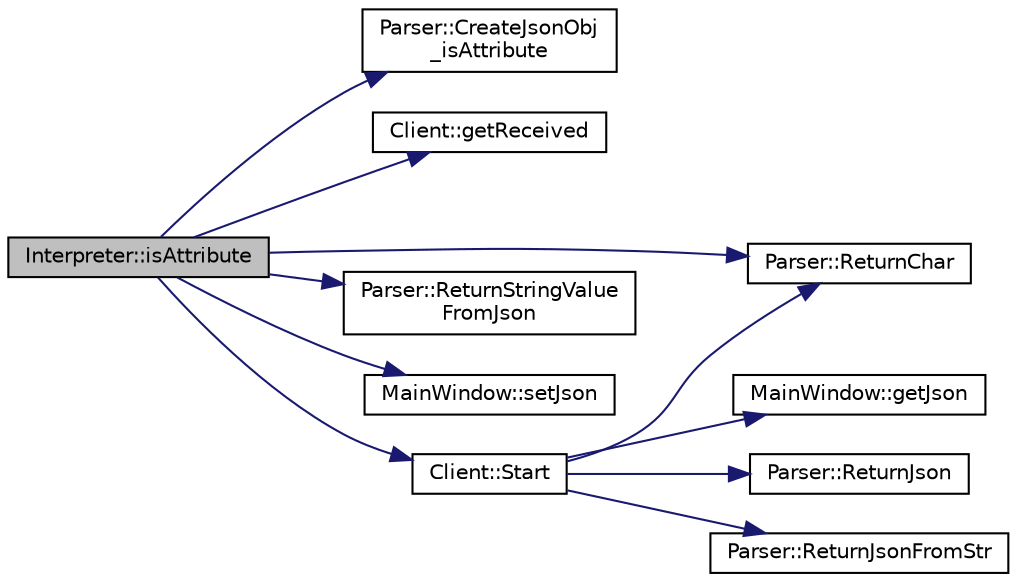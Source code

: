 digraph "Interpreter::isAttribute"
{
 // LATEX_PDF_SIZE
  edge [fontname="Helvetica",fontsize="10",labelfontname="Helvetica",labelfontsize="10"];
  node [fontname="Helvetica",fontsize="10",shape=record];
  rankdir="LR";
  Node1 [label="Interpreter::isAttribute",height=0.2,width=0.4,color="black", fillcolor="grey75", style="filled", fontcolor="black",tooltip="Permite determinar si una variable es atributo de una estructura."];
  Node1 -> Node2 [color="midnightblue",fontsize="10",style="solid",fontname="Helvetica"];
  Node2 [label="Parser::CreateJsonObj\l_isAttribute",height=0.2,width=0.4,color="black", fillcolor="white", style="filled",URL="$classParser.html#a4aa29cfde32ee36245da82ac5a11f126",tooltip="Genera un QJsonDocument que le preguntara al servidor si una variable es un atributo de un struct."];
  Node1 -> Node3 [color="midnightblue",fontsize="10",style="solid",fontname="Helvetica"];
  Node3 [label="Client::getReceived",height=0.2,width=0.4,color="black", fillcolor="white", style="filled",URL="$classClient.html#aa37fbbbd1a4decdd7b7afaa9c5267adc",tooltip="Getter para la informacion que se obtiene del socket."];
  Node1 -> Node4 [color="midnightblue",fontsize="10",style="solid",fontname="Helvetica"];
  Node4 [label="Parser::ReturnChar",height=0.2,width=0.4,color="black", fillcolor="white", style="filled",URL="$classParser.html#a14c84fbe6631aae8f29fe69e8f1c7706",tooltip="Se encarga de convertir un QJsonDocument a un std::string."];
  Node1 -> Node5 [color="midnightblue",fontsize="10",style="solid",fontname="Helvetica"];
  Node5 [label="Parser::ReturnStringValue\lFromJson",height=0.2,width=0.4,color="black", fillcolor="white", style="filled",URL="$classParser.html#a5cd53f410523f743237e478db376ea33",tooltip="Se encarga de obtener un valor especifico de un QJsonDocument."];
  Node1 -> Node6 [color="midnightblue",fontsize="10",style="solid",fontname="Helvetica"];
  Node6 [label="MainWindow::setJson",height=0.2,width=0.4,color="black", fillcolor="white", style="filled",URL="$classMainWindow.html#acd42450c43dda772aa701522b54b2f26",tooltip="Permite a la ventana principal establecer un Json para enviar al servidor por medio del cliente."];
  Node1 -> Node7 [color="midnightblue",fontsize="10",style="solid",fontname="Helvetica"];
  Node7 [label="Client::Start",height=0.2,width=0.4,color="black", fillcolor="white", style="filled",URL="$classClient.html#a2afb2a726f71d81f8a0d35e84a547132",tooltip="Se encarga de levantar el socket y realizar la recepcion/envio de mensajes."];
  Node7 -> Node8 [color="midnightblue",fontsize="10",style="solid",fontname="Helvetica"];
  Node8 [label="MainWindow::getJson",height=0.2,width=0.4,color="black", fillcolor="white", style="filled",URL="$classMainWindow.html#ac78cc6535181641794b78f09c3d90c55",tooltip="Permite a la ventana principal obtener un Json para enviar al servidor por medio del cliente."];
  Node7 -> Node4 [color="midnightblue",fontsize="10",style="solid",fontname="Helvetica"];
  Node7 -> Node9 [color="midnightblue",fontsize="10",style="solid",fontname="Helvetica"];
  Node9 [label="Parser::ReturnJson",height=0.2,width=0.4,color="black", fillcolor="white", style="filled",URL="$classParser.html#a1998f6e94de23ab34fbe3b2bdf2cded4",tooltip="Se encarga de convertir un conjuto de chars en el QJsonDocumt."];
  Node7 -> Node10 [color="midnightblue",fontsize="10",style="solid",fontname="Helvetica"];
  Node10 [label="Parser::ReturnJsonFromStr",height=0.2,width=0.4,color="black", fillcolor="white", style="filled",URL="$classParser.html#ab6ed3164ec614ad75a7d6fd914b98dae",tooltip="Se encarga de convertir un std::string a un QJsonDocument."];
}
